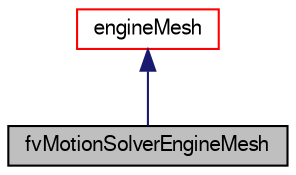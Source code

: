 digraph "fvMotionSolverEngineMesh"
{
  bgcolor="transparent";
  edge [fontname="FreeSans",fontsize="10",labelfontname="FreeSans",labelfontsize="10"];
  node [fontname="FreeSans",fontsize="10",shape=record];
  Node31 [label="fvMotionSolverEngineMesh",height=0.2,width=0.4,color="black", fillcolor="grey75", style="filled", fontcolor="black"];
  Node32 -> Node31 [dir="back",color="midnightblue",fontsize="10",style="solid",fontname="FreeSans"];
  Node32 [label="engineMesh",height=0.2,width=0.4,color="red",URL="$a21802.html",tooltip="Foam::engineMesh. "];
}
